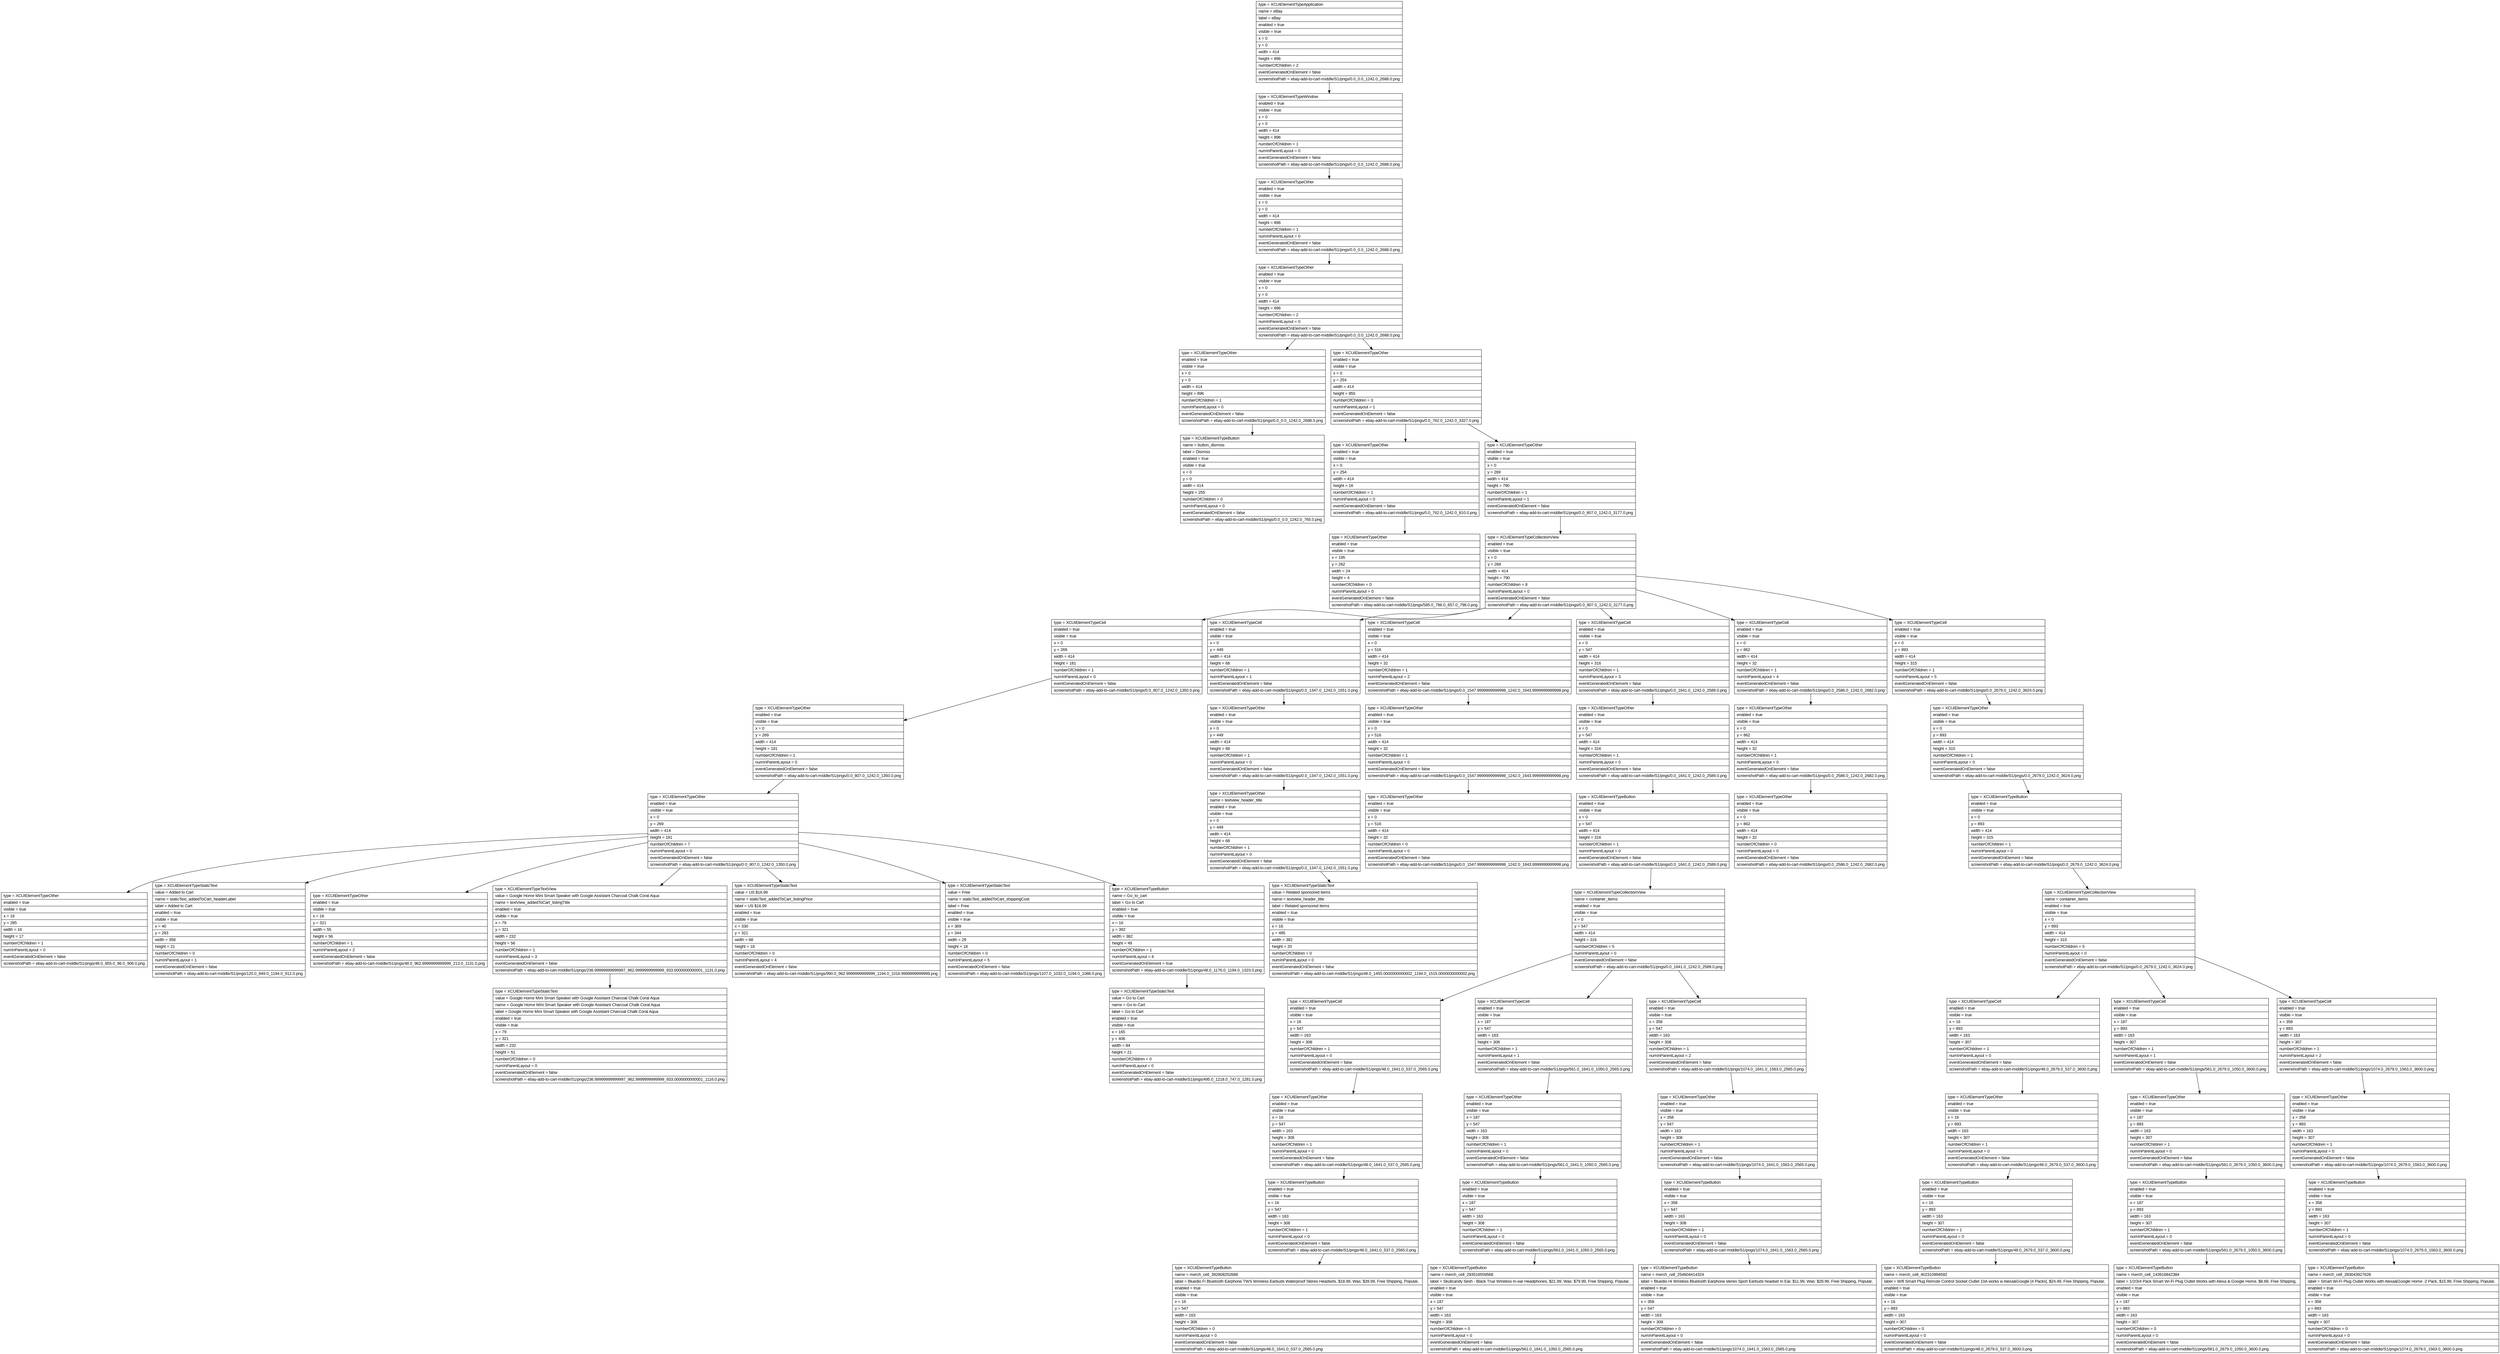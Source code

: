 digraph Layout {

	node [shape=record fontname=Arial];

	0	[label="{type = XCUIElementTypeApplication\l|name = eBay\l|label = eBay\l|enabled = true\l|visible = true\l|x = 0\l|y = 0\l|width = 414\l|height = 896\l|numberOfChildren = 2\l|eventGeneratedOnElement = false \l|screenshotPath = ebay-add-to-cart-middle/S1/pngs/0.0_0.0_1242.0_2688.0.png\l}"]
	1	[label="{type = XCUIElementTypeWindow\l|enabled = true\l|visible = true\l|x = 0\l|y = 0\l|width = 414\l|height = 896\l|numberOfChildren = 1\l|numInParentLayout = 0\l|eventGeneratedOnElement = false \l|screenshotPath = ebay-add-to-cart-middle/S1/pngs/0.0_0.0_1242.0_2688.0.png\l}"]
	2	[label="{type = XCUIElementTypeOther\l|enabled = true\l|visible = true\l|x = 0\l|y = 0\l|width = 414\l|height = 896\l|numberOfChildren = 1\l|numInParentLayout = 0\l|eventGeneratedOnElement = false \l|screenshotPath = ebay-add-to-cart-middle/S1/pngs/0.0_0.0_1242.0_2688.0.png\l}"]
	3	[label="{type = XCUIElementTypeOther\l|enabled = true\l|visible = true\l|x = 0\l|y = 0\l|width = 414\l|height = 896\l|numberOfChildren = 2\l|numInParentLayout = 0\l|eventGeneratedOnElement = false \l|screenshotPath = ebay-add-to-cart-middle/S1/pngs/0.0_0.0_1242.0_2688.0.png\l}"]
	4	[label="{type = XCUIElementTypeOther\l|enabled = true\l|visible = true\l|x = 0\l|y = 0\l|width = 414\l|height = 896\l|numberOfChildren = 1\l|numInParentLayout = 0\l|eventGeneratedOnElement = false \l|screenshotPath = ebay-add-to-cart-middle/S1/pngs/0.0_0.0_1242.0_2688.0.png\l}"]
	5	[label="{type = XCUIElementTypeOther\l|enabled = true\l|visible = true\l|x = 0\l|y = 254\l|width = 414\l|height = 855\l|numberOfChildren = 3\l|numInParentLayout = 1\l|eventGeneratedOnElement = false \l|screenshotPath = ebay-add-to-cart-middle/S1/pngs/0.0_762.0_1242.0_3327.0.png\l}"]
	6	[label="{type = XCUIElementTypeButton\l|name = button_dismiss\l|label = Dismiss\l|enabled = true\l|visible = true\l|x = 0\l|y = 0\l|width = 414\l|height = 255\l|numberOfChildren = 0\l|numInParentLayout = 0\l|eventGeneratedOnElement = false \l|screenshotPath = ebay-add-to-cart-middle/S1/pngs/0.0_0.0_1242.0_765.0.png\l}"]
	7	[label="{type = XCUIElementTypeOther\l|enabled = true\l|visible = true\l|x = 0\l|y = 254\l|width = 414\l|height = 16\l|numberOfChildren = 1\l|numInParentLayout = 0\l|eventGeneratedOnElement = false \l|screenshotPath = ebay-add-to-cart-middle/S1/pngs/0.0_762.0_1242.0_810.0.png\l}"]
	8	[label="{type = XCUIElementTypeOther\l|enabled = true\l|visible = true\l|x = 0\l|y = 269\l|width = 414\l|height = 790\l|numberOfChildren = 1\l|numInParentLayout = 1\l|eventGeneratedOnElement = false \l|screenshotPath = ebay-add-to-cart-middle/S1/pngs/0.0_807.0_1242.0_3177.0.png\l}"]
	9	[label="{type = XCUIElementTypeOther\l|enabled = true\l|visible = true\l|x = 195\l|y = 262\l|width = 24\l|height = 4\l|numberOfChildren = 0\l|numInParentLayout = 0\l|eventGeneratedOnElement = false \l|screenshotPath = ebay-add-to-cart-middle/S1/pngs/585.0_786.0_657.0_798.0.png\l}"]
	10	[label="{type = XCUIElementTypeCollectionView\l|enabled = true\l|visible = true\l|x = 0\l|y = 269\l|width = 414\l|height = 790\l|numberOfChildren = 8\l|numInParentLayout = 0\l|eventGeneratedOnElement = false \l|screenshotPath = ebay-add-to-cart-middle/S1/pngs/0.0_807.0_1242.0_3177.0.png\l}"]
	11	[label="{type = XCUIElementTypeCell\l|enabled = true\l|visible = true\l|x = 0\l|y = 269\l|width = 414\l|height = 181\l|numberOfChildren = 1\l|numInParentLayout = 0\l|eventGeneratedOnElement = false \l|screenshotPath = ebay-add-to-cart-middle/S1/pngs/0.0_807.0_1242.0_1350.0.png\l}"]
	12	[label="{type = XCUIElementTypeCell\l|enabled = true\l|visible = true\l|x = 0\l|y = 449\l|width = 414\l|height = 68\l|numberOfChildren = 1\l|numInParentLayout = 1\l|eventGeneratedOnElement = false \l|screenshotPath = ebay-add-to-cart-middle/S1/pngs/0.0_1347.0_1242.0_1551.0.png\l}"]
	13	[label="{type = XCUIElementTypeCell\l|enabled = true\l|visible = true\l|x = 0\l|y = 516\l|width = 414\l|height = 32\l|numberOfChildren = 1\l|numInParentLayout = 2\l|eventGeneratedOnElement = false \l|screenshotPath = ebay-add-to-cart-middle/S1/pngs/0.0_1547.9999999999998_1242.0_1643.9999999999998.png\l}"]
	14	[label="{type = XCUIElementTypeCell\l|enabled = true\l|visible = true\l|x = 0\l|y = 547\l|width = 414\l|height = 316\l|numberOfChildren = 1\l|numInParentLayout = 3\l|eventGeneratedOnElement = false \l|screenshotPath = ebay-add-to-cart-middle/S1/pngs/0.0_1641.0_1242.0_2589.0.png\l}"]
	15	[label="{type = XCUIElementTypeCell\l|enabled = true\l|visible = true\l|x = 0\l|y = 862\l|width = 414\l|height = 32\l|numberOfChildren = 1\l|numInParentLayout = 4\l|eventGeneratedOnElement = false \l|screenshotPath = ebay-add-to-cart-middle/S1/pngs/0.0_2586.0_1242.0_2682.0.png\l}"]
	16	[label="{type = XCUIElementTypeCell\l|enabled = true\l|visible = true\l|x = 0\l|y = 893\l|width = 414\l|height = 315\l|numberOfChildren = 1\l|numInParentLayout = 5\l|eventGeneratedOnElement = false \l|screenshotPath = ebay-add-to-cart-middle/S1/pngs/0.0_2679.0_1242.0_3624.0.png\l}"]
	17	[label="{type = XCUIElementTypeOther\l|enabled = true\l|visible = true\l|x = 0\l|y = 269\l|width = 414\l|height = 181\l|numberOfChildren = 1\l|numInParentLayout = 0\l|eventGeneratedOnElement = false \l|screenshotPath = ebay-add-to-cart-middle/S1/pngs/0.0_807.0_1242.0_1350.0.png\l}"]
	18	[label="{type = XCUIElementTypeOther\l|enabled = true\l|visible = true\l|x = 0\l|y = 449\l|width = 414\l|height = 68\l|numberOfChildren = 1\l|numInParentLayout = 0\l|eventGeneratedOnElement = false \l|screenshotPath = ebay-add-to-cart-middle/S1/pngs/0.0_1347.0_1242.0_1551.0.png\l}"]
	19	[label="{type = XCUIElementTypeOther\l|enabled = true\l|visible = true\l|x = 0\l|y = 516\l|width = 414\l|height = 32\l|numberOfChildren = 1\l|numInParentLayout = 0\l|eventGeneratedOnElement = false \l|screenshotPath = ebay-add-to-cart-middle/S1/pngs/0.0_1547.9999999999998_1242.0_1643.9999999999998.png\l}"]
	20	[label="{type = XCUIElementTypeOther\l|enabled = true\l|visible = true\l|x = 0\l|y = 547\l|width = 414\l|height = 316\l|numberOfChildren = 1\l|numInParentLayout = 0\l|eventGeneratedOnElement = false \l|screenshotPath = ebay-add-to-cart-middle/S1/pngs/0.0_1641.0_1242.0_2589.0.png\l}"]
	21	[label="{type = XCUIElementTypeOther\l|enabled = true\l|visible = true\l|x = 0\l|y = 862\l|width = 414\l|height = 32\l|numberOfChildren = 1\l|numInParentLayout = 0\l|eventGeneratedOnElement = false \l|screenshotPath = ebay-add-to-cart-middle/S1/pngs/0.0_2586.0_1242.0_2682.0.png\l}"]
	22	[label="{type = XCUIElementTypeOther\l|enabled = true\l|visible = true\l|x = 0\l|y = 893\l|width = 414\l|height = 315\l|numberOfChildren = 1\l|numInParentLayout = 0\l|eventGeneratedOnElement = false \l|screenshotPath = ebay-add-to-cart-middle/S1/pngs/0.0_2679.0_1242.0_3624.0.png\l}"]
	23	[label="{type = XCUIElementTypeOther\l|enabled = true\l|visible = true\l|x = 0\l|y = 269\l|width = 414\l|height = 181\l|numberOfChildren = 7\l|numInParentLayout = 0\l|eventGeneratedOnElement = false \l|screenshotPath = ebay-add-to-cart-middle/S1/pngs/0.0_807.0_1242.0_1350.0.png\l}"]
	24	[label="{type = XCUIElementTypeOther\l|name = textview_header_title\l|enabled = true\l|visible = true\l|x = 0\l|y = 449\l|width = 414\l|height = 68\l|numberOfChildren = 1\l|numInParentLayout = 0\l|eventGeneratedOnElement = false \l|screenshotPath = ebay-add-to-cart-middle/S1/pngs/0.0_1347.0_1242.0_1551.0.png\l}"]
	25	[label="{type = XCUIElementTypeOther\l|enabled = true\l|visible = true\l|x = 0\l|y = 516\l|width = 414\l|height = 32\l|numberOfChildren = 0\l|numInParentLayout = 0\l|eventGeneratedOnElement = false \l|screenshotPath = ebay-add-to-cart-middle/S1/pngs/0.0_1547.9999999999998_1242.0_1643.9999999999998.png\l}"]
	26	[label="{type = XCUIElementTypeButton\l|enabled = true\l|visible = true\l|x = 0\l|y = 547\l|width = 414\l|height = 316\l|numberOfChildren = 1\l|numInParentLayout = 0\l|eventGeneratedOnElement = false \l|screenshotPath = ebay-add-to-cart-middle/S1/pngs/0.0_1641.0_1242.0_2589.0.png\l}"]
	27	[label="{type = XCUIElementTypeOther\l|enabled = true\l|visible = true\l|x = 0\l|y = 862\l|width = 414\l|height = 32\l|numberOfChildren = 0\l|numInParentLayout = 0\l|eventGeneratedOnElement = false \l|screenshotPath = ebay-add-to-cart-middle/S1/pngs/0.0_2586.0_1242.0_2682.0.png\l}"]
	28	[label="{type = XCUIElementTypeButton\l|enabled = true\l|visible = true\l|x = 0\l|y = 893\l|width = 414\l|height = 315\l|numberOfChildren = 1\l|numInParentLayout = 0\l|eventGeneratedOnElement = false \l|screenshotPath = ebay-add-to-cart-middle/S1/pngs/0.0_2679.0_1242.0_3624.0.png\l}"]
	29	[label="{type = XCUIElementTypeOther\l|enabled = true\l|visible = true\l|x = 16\l|y = 285\l|width = 16\l|height = 17\l|numberOfChildren = 1\l|numInParentLayout = 0\l|eventGeneratedOnElement = false \l|screenshotPath = ebay-add-to-cart-middle/S1/pngs/48.0_855.0_96.0_906.0.png\l}"]
	30	[label="{type = XCUIElementTypeStaticText\l|value = Added to Cart\l|name = staticText_addedToCart_headerLabel\l|label = Added to Cart\l|enabled = true\l|visible = true\l|x = 40\l|y = 283\l|width = 358\l|height = 21\l|numberOfChildren = 0\l|numInParentLayout = 1\l|eventGeneratedOnElement = false \l|screenshotPath = ebay-add-to-cart-middle/S1/pngs/120.0_849.0_1194.0_912.0.png\l}"]
	31	[label="{type = XCUIElementTypeOther\l|enabled = true\l|visible = true\l|x = 16\l|y = 321\l|width = 55\l|height = 56\l|numberOfChildren = 1\l|numInParentLayout = 2\l|eventGeneratedOnElement = false \l|screenshotPath = ebay-add-to-cart-middle/S1/pngs/48.0_962.9999999999999_213.0_1131.0.png\l}"]
	32	[label="{type = XCUIElementTypeTextView\l|value = Google Home Mini Smart Speaker with Google Assistant Charcoal Chalk Coral Aqua\l|name = textView_addedToCart_listingTitle\l|enabled = true\l|visible = true\l|x = 79\l|y = 321\l|width = 232\l|height = 56\l|numberOfChildren = 1\l|numInParentLayout = 3\l|eventGeneratedOnElement = false \l|screenshotPath = ebay-add-to-cart-middle/S1/pngs/236.99999999999997_962.9999999999999_933.0000000000001_1131.0.png\l}"]
	33	[label="{type = XCUIElementTypeStaticText\l|value = US $16.99\l|name = staticText_addedToCart_listingPrice\l|label = US $16.99\l|enabled = true\l|visible = true\l|x = 330\l|y = 321\l|width = 68\l|height = 18\l|numberOfChildren = 0\l|numInParentLayout = 4\l|eventGeneratedOnElement = false \l|screenshotPath = ebay-add-to-cart-middle/S1/pngs/990.0_962.9999999999999_1194.0_1016.9999999999999.png\l}"]
	34	[label="{type = XCUIElementTypeStaticText\l|value = Free\l|name = staticText_addedToCart_shippingCost\l|label = Free\l|enabled = true\l|visible = true\l|x = 369\l|y = 344\l|width = 29\l|height = 18\l|numberOfChildren = 0\l|numInParentLayout = 5\l|eventGeneratedOnElement = false \l|screenshotPath = ebay-add-to-cart-middle/S1/pngs/1107.0_1032.0_1194.0_1086.0.png\l}"]
	35	[label="{type = XCUIElementTypeButton\l|name = Go_to_cart\l|label = Go to Cart\l|enabled = true\l|visible = true\l|x = 16\l|y = 392\l|width = 382\l|height = 49\l|numberOfChildren = 1\l|numInParentLayout = 6\l|eventGeneratedOnElement = true \l|screenshotPath = ebay-add-to-cart-middle/S1/pngs/48.0_1176.0_1194.0_1323.0.png\l}"]
	36	[label="{type = XCUIElementTypeStaticText\l|value = Related sponsored items\l|name = textview_header_title\l|label = Related sponsored items\l|enabled = true\l|visible = true\l|x = 16\l|y = 485\l|width = 382\l|height = 20\l|numberOfChildren = 0\l|numInParentLayout = 0\l|eventGeneratedOnElement = false \l|screenshotPath = ebay-add-to-cart-middle/S1/pngs/48.0_1455.0000000000002_1194.0_1515.0000000000002.png\l}"]
	37	[label="{type = XCUIElementTypeCollectionView\l|name = container_items\l|enabled = true\l|visible = true\l|x = 0\l|y = 547\l|width = 414\l|height = 316\l|numberOfChildren = 5\l|numInParentLayout = 0\l|eventGeneratedOnElement = false \l|screenshotPath = ebay-add-to-cart-middle/S1/pngs/0.0_1641.0_1242.0_2589.0.png\l}"]
	38	[label="{type = XCUIElementTypeCollectionView\l|name = container_items\l|enabled = true\l|visible = true\l|x = 0\l|y = 893\l|width = 414\l|height = 315\l|numberOfChildren = 5\l|numInParentLayout = 0\l|eventGeneratedOnElement = false \l|screenshotPath = ebay-add-to-cart-middle/S1/pngs/0.0_2679.0_1242.0_3624.0.png\l}"]
	39	[label="{type = XCUIElementTypeStaticText\l|value = Google Home Mini Smart Speaker with Google Assistant Charcoal Chalk Coral Aqua\l|name = Google Home Mini Smart Speaker with Google Assistant Charcoal Chalk Coral Aqua\l|label = Google Home Mini Smart Speaker with Google Assistant Charcoal Chalk Coral Aqua\l|enabled = true\l|visible = true\l|x = 79\l|y = 321\l|width = 232\l|height = 51\l|numberOfChildren = 0\l|numInParentLayout = 0\l|eventGeneratedOnElement = false \l|screenshotPath = ebay-add-to-cart-middle/S1/pngs/236.99999999999997_962.9999999999999_933.0000000000001_1116.0.png\l}"]
	40	[label="{type = XCUIElementTypeStaticText\l|value = Go to Cart\l|name = Go to Cart\l|label = Go to Cart\l|enabled = true\l|visible = true\l|x = 165\l|y = 406\l|width = 84\l|height = 21\l|numberOfChildren = 0\l|numInParentLayout = 0\l|eventGeneratedOnElement = false \l|screenshotPath = ebay-add-to-cart-middle/S1/pngs/495.0_1218.0_747.0_1281.0.png\l}"]
	41	[label="{type = XCUIElementTypeCell\l|enabled = true\l|visible = true\l|x = 16\l|y = 547\l|width = 163\l|height = 308\l|numberOfChildren = 1\l|numInParentLayout = 0\l|eventGeneratedOnElement = false \l|screenshotPath = ebay-add-to-cart-middle/S1/pngs/48.0_1641.0_537.0_2565.0.png\l}"]
	42	[label="{type = XCUIElementTypeCell\l|enabled = true\l|visible = true\l|x = 187\l|y = 547\l|width = 163\l|height = 308\l|numberOfChildren = 1\l|numInParentLayout = 1\l|eventGeneratedOnElement = false \l|screenshotPath = ebay-add-to-cart-middle/S1/pngs/561.0_1641.0_1050.0_2565.0.png\l}"]
	43	[label="{type = XCUIElementTypeCell\l|enabled = true\l|visible = true\l|x = 358\l|y = 547\l|width = 163\l|height = 308\l|numberOfChildren = 1\l|numInParentLayout = 2\l|eventGeneratedOnElement = false \l|screenshotPath = ebay-add-to-cart-middle/S1/pngs/1074.0_1641.0_1563.0_2565.0.png\l}"]
	44	[label="{type = XCUIElementTypeCell\l|enabled = true\l|visible = true\l|x = 16\l|y = 893\l|width = 163\l|height = 307\l|numberOfChildren = 1\l|numInParentLayout = 0\l|eventGeneratedOnElement = false \l|screenshotPath = ebay-add-to-cart-middle/S1/pngs/48.0_2679.0_537.0_3600.0.png\l}"]
	45	[label="{type = XCUIElementTypeCell\l|enabled = true\l|visible = true\l|x = 187\l|y = 893\l|width = 163\l|height = 307\l|numberOfChildren = 1\l|numInParentLayout = 1\l|eventGeneratedOnElement = false \l|screenshotPath = ebay-add-to-cart-middle/S1/pngs/561.0_2679.0_1050.0_3600.0.png\l}"]
	46	[label="{type = XCUIElementTypeCell\l|enabled = true\l|visible = true\l|x = 358\l|y = 893\l|width = 163\l|height = 307\l|numberOfChildren = 1\l|numInParentLayout = 2\l|eventGeneratedOnElement = false \l|screenshotPath = ebay-add-to-cart-middle/S1/pngs/1074.0_2679.0_1563.0_3600.0.png\l}"]
	47	[label="{type = XCUIElementTypeOther\l|enabled = true\l|visible = true\l|x = 16\l|y = 547\l|width = 163\l|height = 308\l|numberOfChildren = 1\l|numInParentLayout = 0\l|eventGeneratedOnElement = false \l|screenshotPath = ebay-add-to-cart-middle/S1/pngs/48.0_1641.0_537.0_2565.0.png\l}"]
	48	[label="{type = XCUIElementTypeOther\l|enabled = true\l|visible = true\l|x = 187\l|y = 547\l|width = 163\l|height = 308\l|numberOfChildren = 1\l|numInParentLayout = 0\l|eventGeneratedOnElement = false \l|screenshotPath = ebay-add-to-cart-middle/S1/pngs/561.0_1641.0_1050.0_2565.0.png\l}"]
	49	[label="{type = XCUIElementTypeOther\l|enabled = true\l|visible = true\l|x = 358\l|y = 547\l|width = 163\l|height = 308\l|numberOfChildren = 1\l|numInParentLayout = 0\l|eventGeneratedOnElement = false \l|screenshotPath = ebay-add-to-cart-middle/S1/pngs/1074.0_1641.0_1563.0_2565.0.png\l}"]
	50	[label="{type = XCUIElementTypeOther\l|enabled = true\l|visible = true\l|x = 16\l|y = 893\l|width = 163\l|height = 307\l|numberOfChildren = 1\l|numInParentLayout = 0\l|eventGeneratedOnElement = false \l|screenshotPath = ebay-add-to-cart-middle/S1/pngs/48.0_2679.0_537.0_3600.0.png\l}"]
	51	[label="{type = XCUIElementTypeOther\l|enabled = true\l|visible = true\l|x = 187\l|y = 893\l|width = 163\l|height = 307\l|numberOfChildren = 1\l|numInParentLayout = 0\l|eventGeneratedOnElement = false \l|screenshotPath = ebay-add-to-cart-middle/S1/pngs/561.0_2679.0_1050.0_3600.0.png\l}"]
	52	[label="{type = XCUIElementTypeOther\l|enabled = true\l|visible = true\l|x = 358\l|y = 893\l|width = 163\l|height = 307\l|numberOfChildren = 1\l|numInParentLayout = 0\l|eventGeneratedOnElement = false \l|screenshotPath = ebay-add-to-cart-middle/S1/pngs/1074.0_2679.0_1563.0_3600.0.png\l}"]
	53	[label="{type = XCUIElementTypeButton\l|enabled = true\l|visible = true\l|x = 16\l|y = 547\l|width = 163\l|height = 308\l|numberOfChildren = 1\l|numInParentLayout = 0\l|eventGeneratedOnElement = false \l|screenshotPath = ebay-add-to-cart-middle/S1/pngs/48.0_1641.0_537.0_2565.0.png\l}"]
	54	[label="{type = XCUIElementTypeButton\l|enabled = true\l|visible = true\l|x = 187\l|y = 547\l|width = 163\l|height = 308\l|numberOfChildren = 1\l|numInParentLayout = 0\l|eventGeneratedOnElement = false \l|screenshotPath = ebay-add-to-cart-middle/S1/pngs/561.0_1641.0_1050.0_2565.0.png\l}"]
	55	[label="{type = XCUIElementTypeButton\l|enabled = true\l|visible = true\l|x = 358\l|y = 547\l|width = 163\l|height = 308\l|numberOfChildren = 1\l|numInParentLayout = 0\l|eventGeneratedOnElement = false \l|screenshotPath = ebay-add-to-cart-middle/S1/pngs/1074.0_1641.0_1563.0_2565.0.png\l}"]
	56	[label="{type = XCUIElementTypeButton\l|enabled = true\l|visible = true\l|x = 16\l|y = 893\l|width = 163\l|height = 307\l|numberOfChildren = 1\l|numInParentLayout = 0\l|eventGeneratedOnElement = false \l|screenshotPath = ebay-add-to-cart-middle/S1/pngs/48.0_2679.0_537.0_3600.0.png\l}"]
	57	[label="{type = XCUIElementTypeButton\l|enabled = true\l|visible = true\l|x = 187\l|y = 893\l|width = 163\l|height = 307\l|numberOfChildren = 1\l|numInParentLayout = 0\l|eventGeneratedOnElement = false \l|screenshotPath = ebay-add-to-cart-middle/S1/pngs/561.0_2679.0_1050.0_3600.0.png\l}"]
	58	[label="{type = XCUIElementTypeButton\l|enabled = true\l|visible = true\l|x = 358\l|y = 893\l|width = 163\l|height = 307\l|numberOfChildren = 1\l|numInParentLayout = 0\l|eventGeneratedOnElement = false \l|screenshotPath = ebay-add-to-cart-middle/S1/pngs/1074.0_2679.0_1563.0_3600.0.png\l}"]
	59	[label="{type = XCUIElementTypeButton\l|name = merch_cell_392808252688\l|label = Bluedio Fi Bluetooth Earphone TWS Wireless Earbuds Waterproof Stereo Headsets, $18.99, Was: $39.99, Free Shipping, Popular, \l|enabled = true\l|visible = true\l|x = 16\l|y = 547\l|width = 163\l|height = 308\l|numberOfChildren = 0\l|numInParentLayout = 0\l|eventGeneratedOnElement = false \l|screenshotPath = ebay-add-to-cart-middle/S1/pngs/48.0_1641.0_537.0_2565.0.png\l}"]
	60	[label="{type = XCUIElementTypeButton\l|name = merch_cell_293516559568\l|label = Skullcandy Sesh - Black True Wireless In-ear Headphones, $21.99, Was: $79.99, Free Shipping, Popular, \l|enabled = true\l|visible = true\l|x = 187\l|y = 547\l|width = 163\l|height = 308\l|numberOfChildren = 0\l|numInParentLayout = 0\l|eventGeneratedOnElement = false \l|screenshotPath = ebay-add-to-cart-middle/S1/pngs/561.0_1641.0_1050.0_2565.0.png\l}"]
	61	[label="{type = XCUIElementTypeButton\l|name = merch_cell_254604414324\l|label = Bluedio Hi Wireless Bluetooth Earphone stereo Sport Earbuds headset In Ear, $11.99, Was: $29.99, Free Shipping, Popular, \l|enabled = true\l|visible = true\l|x = 358\l|y = 547\l|width = 163\l|height = 308\l|numberOfChildren = 0\l|numInParentLayout = 0\l|eventGeneratedOnElement = false \l|screenshotPath = ebay-add-to-cart-middle/S1/pngs/1074.0_1641.0_1563.0_2565.0.png\l}"]
	62	[label="{type = XCUIElementTypeButton\l|name = merch_cell_402310994592\l|label = Wifi Smart Plug Remote Control Socket Outlet 10A works w Alexa&Google [4 Packs], $24.49, Free Shipping, Popular, \l|enabled = true\l|visible = true\l|x = 16\l|y = 893\l|width = 163\l|height = 307\l|numberOfChildren = 0\l|numInParentLayout = 0\l|eventGeneratedOnElement = false \l|screenshotPath = ebay-add-to-cart-middle/S1/pngs/48.0_2679.0_537.0_3600.0.png\l}"]
	63	[label="{type = XCUIElementTypeButton\l|name = merch_cell_143916842384\l|label = 1/2/3/4 Pack Smart Wi-Fi Plug Outlet Works with Alexa & Google Home, $8.68, Free Shipping, \l|enabled = true\l|visible = true\l|x = 187\l|y = 893\l|width = 163\l|height = 307\l|numberOfChildren = 0\l|numInParentLayout = 0\l|eventGeneratedOnElement = false \l|screenshotPath = ebay-add-to-cart-middle/S1/pngs/561.0_2679.0_1050.0_3600.0.png\l}"]
	64	[label="{type = XCUIElementTypeButton\l|name = merch_cell_283043927628\l|label =  Smart Wi-Fi Plug Outlet Works with Alexa&Google Home -2 Pack, $15.99, Free Shipping, Popular, \l|enabled = true\l|visible = true\l|x = 358\l|y = 893\l|width = 163\l|height = 307\l|numberOfChildren = 0\l|numInParentLayout = 0\l|eventGeneratedOnElement = false \l|screenshotPath = ebay-add-to-cart-middle/S1/pngs/1074.0_2679.0_1563.0_3600.0.png\l}"]


	0 -> 1
	1 -> 2
	2 -> 3
	3 -> 4
	3 -> 5
	4 -> 6
	5 -> 7
	5 -> 8
	7 -> 9
	8 -> 10
	10 -> 11
	10 -> 12
	10 -> 13
	10 -> 14
	10 -> 15
	10 -> 16
	11 -> 17
	12 -> 18
	13 -> 19
	14 -> 20
	15 -> 21
	16 -> 22
	17 -> 23
	18 -> 24
	19 -> 25
	20 -> 26
	21 -> 27
	22 -> 28
	23 -> 29
	23 -> 30
	23 -> 31
	23 -> 32
	23 -> 33
	23 -> 34
	23 -> 35
	24 -> 36
	26 -> 37
	28 -> 38
	32 -> 39
	35 -> 40
	37 -> 41
	37 -> 42
	37 -> 43
	38 -> 44
	38 -> 45
	38 -> 46
	41 -> 47
	42 -> 48
	43 -> 49
	44 -> 50
	45 -> 51
	46 -> 52
	47 -> 53
	48 -> 54
	49 -> 55
	50 -> 56
	51 -> 57
	52 -> 58
	53 -> 59
	54 -> 60
	55 -> 61
	56 -> 62
	57 -> 63
	58 -> 64


}